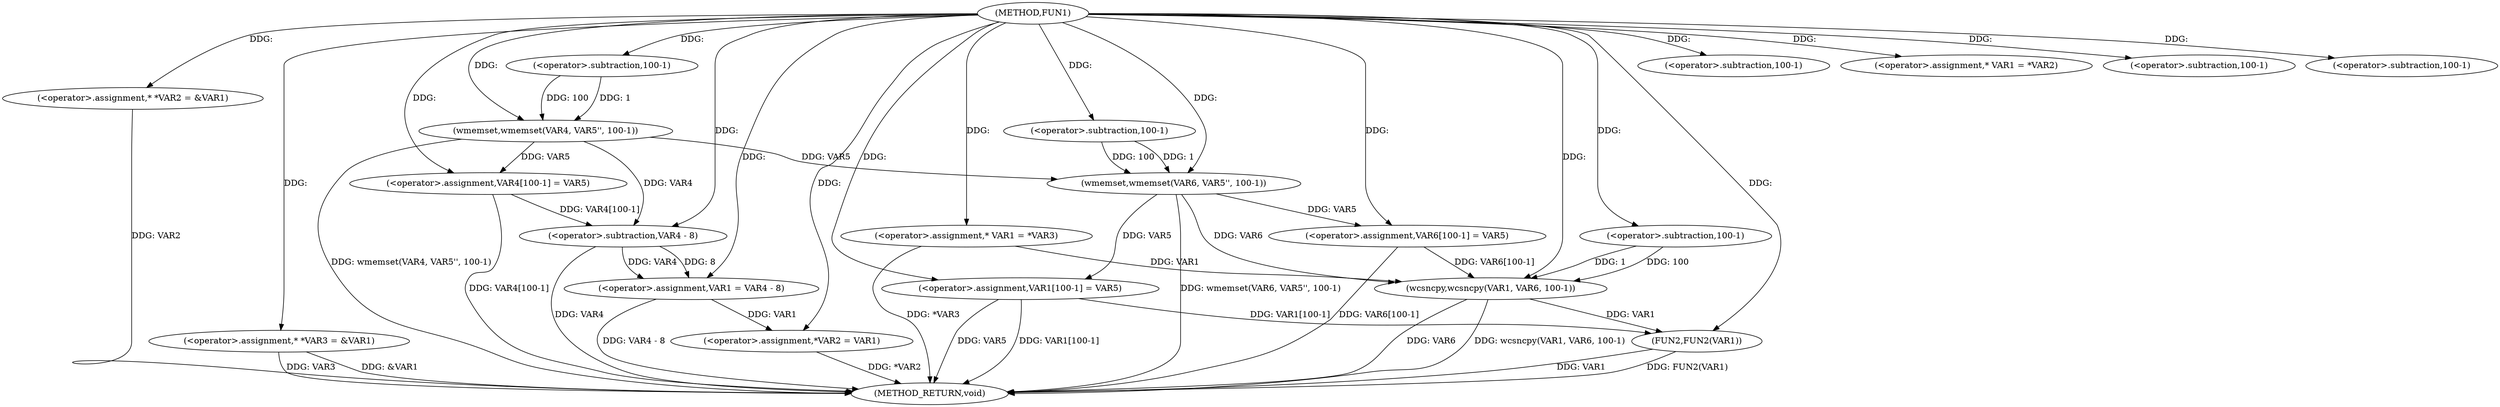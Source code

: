 digraph FUN1 {  
"1000100" [label = "(METHOD,FUN1)" ]
"1000178" [label = "(METHOD_RETURN,void)" ]
"1000104" [label = "(<operator>.assignment,* *VAR2 = &VAR1)" ]
"1000109" [label = "(<operator>.assignment,* *VAR3 = &VAR1)" ]
"1000114" [label = "(wmemset,wmemset(VAR4, VAR5'', 100-1))" ]
"1000117" [label = "(<operator>.subtraction,100-1)" ]
"1000120" [label = "(<operator>.assignment,VAR4[100-1] = VAR5)" ]
"1000123" [label = "(<operator>.subtraction,100-1)" ]
"1000129" [label = "(<operator>.assignment,* VAR1 = *VAR2)" ]
"1000133" [label = "(<operator>.assignment,VAR1 = VAR4 - 8)" ]
"1000135" [label = "(<operator>.subtraction,VAR4 - 8)" ]
"1000138" [label = "(<operator>.assignment,*VAR2 = VAR1)" ]
"1000144" [label = "(<operator>.assignment,* VAR1 = *VAR3)" ]
"1000150" [label = "(wmemset,wmemset(VAR6, VAR5'', 100-1))" ]
"1000153" [label = "(<operator>.subtraction,100-1)" ]
"1000156" [label = "(<operator>.assignment,VAR6[100-1] = VAR5)" ]
"1000159" [label = "(<operator>.subtraction,100-1)" ]
"1000163" [label = "(wcsncpy,wcsncpy(VAR1, VAR6, 100-1))" ]
"1000166" [label = "(<operator>.subtraction,100-1)" ]
"1000169" [label = "(<operator>.assignment,VAR1[100-1] = VAR5)" ]
"1000172" [label = "(<operator>.subtraction,100-1)" ]
"1000176" [label = "(FUN2,FUN2(VAR1))" ]
  "1000156" -> "1000178"  [ label = "DDG: VAR6[100-1]"] 
  "1000104" -> "1000178"  [ label = "DDG: VAR2"] 
  "1000114" -> "1000178"  [ label = "DDG: wmemset(VAR4, VAR5'', 100-1)"] 
  "1000138" -> "1000178"  [ label = "DDG: *VAR2"] 
  "1000120" -> "1000178"  [ label = "DDG: VAR4[100-1]"] 
  "1000176" -> "1000178"  [ label = "DDG: FUN2(VAR1)"] 
  "1000135" -> "1000178"  [ label = "DDG: VAR4"] 
  "1000109" -> "1000178"  [ label = "DDG: &VAR1"] 
  "1000163" -> "1000178"  [ label = "DDG: VAR6"] 
  "1000133" -> "1000178"  [ label = "DDG: VAR4 - 8"] 
  "1000109" -> "1000178"  [ label = "DDG: VAR3"] 
  "1000176" -> "1000178"  [ label = "DDG: VAR1"] 
  "1000169" -> "1000178"  [ label = "DDG: VAR1[100-1]"] 
  "1000150" -> "1000178"  [ label = "DDG: wmemset(VAR6, VAR5'', 100-1)"] 
  "1000163" -> "1000178"  [ label = "DDG: wcsncpy(VAR1, VAR6, 100-1)"] 
  "1000144" -> "1000178"  [ label = "DDG: *VAR3"] 
  "1000169" -> "1000178"  [ label = "DDG: VAR5"] 
  "1000100" -> "1000104"  [ label = "DDG: "] 
  "1000100" -> "1000109"  [ label = "DDG: "] 
  "1000100" -> "1000114"  [ label = "DDG: "] 
  "1000117" -> "1000114"  [ label = "DDG: 100"] 
  "1000117" -> "1000114"  [ label = "DDG: 1"] 
  "1000100" -> "1000117"  [ label = "DDG: "] 
  "1000114" -> "1000120"  [ label = "DDG: VAR5"] 
  "1000100" -> "1000120"  [ label = "DDG: "] 
  "1000100" -> "1000123"  [ label = "DDG: "] 
  "1000100" -> "1000129"  [ label = "DDG: "] 
  "1000135" -> "1000133"  [ label = "DDG: VAR4"] 
  "1000135" -> "1000133"  [ label = "DDG: 8"] 
  "1000100" -> "1000133"  [ label = "DDG: "] 
  "1000114" -> "1000135"  [ label = "DDG: VAR4"] 
  "1000120" -> "1000135"  [ label = "DDG: VAR4[100-1]"] 
  "1000100" -> "1000135"  [ label = "DDG: "] 
  "1000133" -> "1000138"  [ label = "DDG: VAR1"] 
  "1000100" -> "1000138"  [ label = "DDG: "] 
  "1000100" -> "1000144"  [ label = "DDG: "] 
  "1000100" -> "1000150"  [ label = "DDG: "] 
  "1000114" -> "1000150"  [ label = "DDG: VAR5"] 
  "1000153" -> "1000150"  [ label = "DDG: 100"] 
  "1000153" -> "1000150"  [ label = "DDG: 1"] 
  "1000100" -> "1000153"  [ label = "DDG: "] 
  "1000150" -> "1000156"  [ label = "DDG: VAR5"] 
  "1000100" -> "1000156"  [ label = "DDG: "] 
  "1000100" -> "1000159"  [ label = "DDG: "] 
  "1000144" -> "1000163"  [ label = "DDG: VAR1"] 
  "1000100" -> "1000163"  [ label = "DDG: "] 
  "1000150" -> "1000163"  [ label = "DDG: VAR6"] 
  "1000156" -> "1000163"  [ label = "DDG: VAR6[100-1]"] 
  "1000166" -> "1000163"  [ label = "DDG: 100"] 
  "1000166" -> "1000163"  [ label = "DDG: 1"] 
  "1000100" -> "1000166"  [ label = "DDG: "] 
  "1000100" -> "1000169"  [ label = "DDG: "] 
  "1000150" -> "1000169"  [ label = "DDG: VAR5"] 
  "1000100" -> "1000172"  [ label = "DDG: "] 
  "1000163" -> "1000176"  [ label = "DDG: VAR1"] 
  "1000169" -> "1000176"  [ label = "DDG: VAR1[100-1]"] 
  "1000100" -> "1000176"  [ label = "DDG: "] 
}
